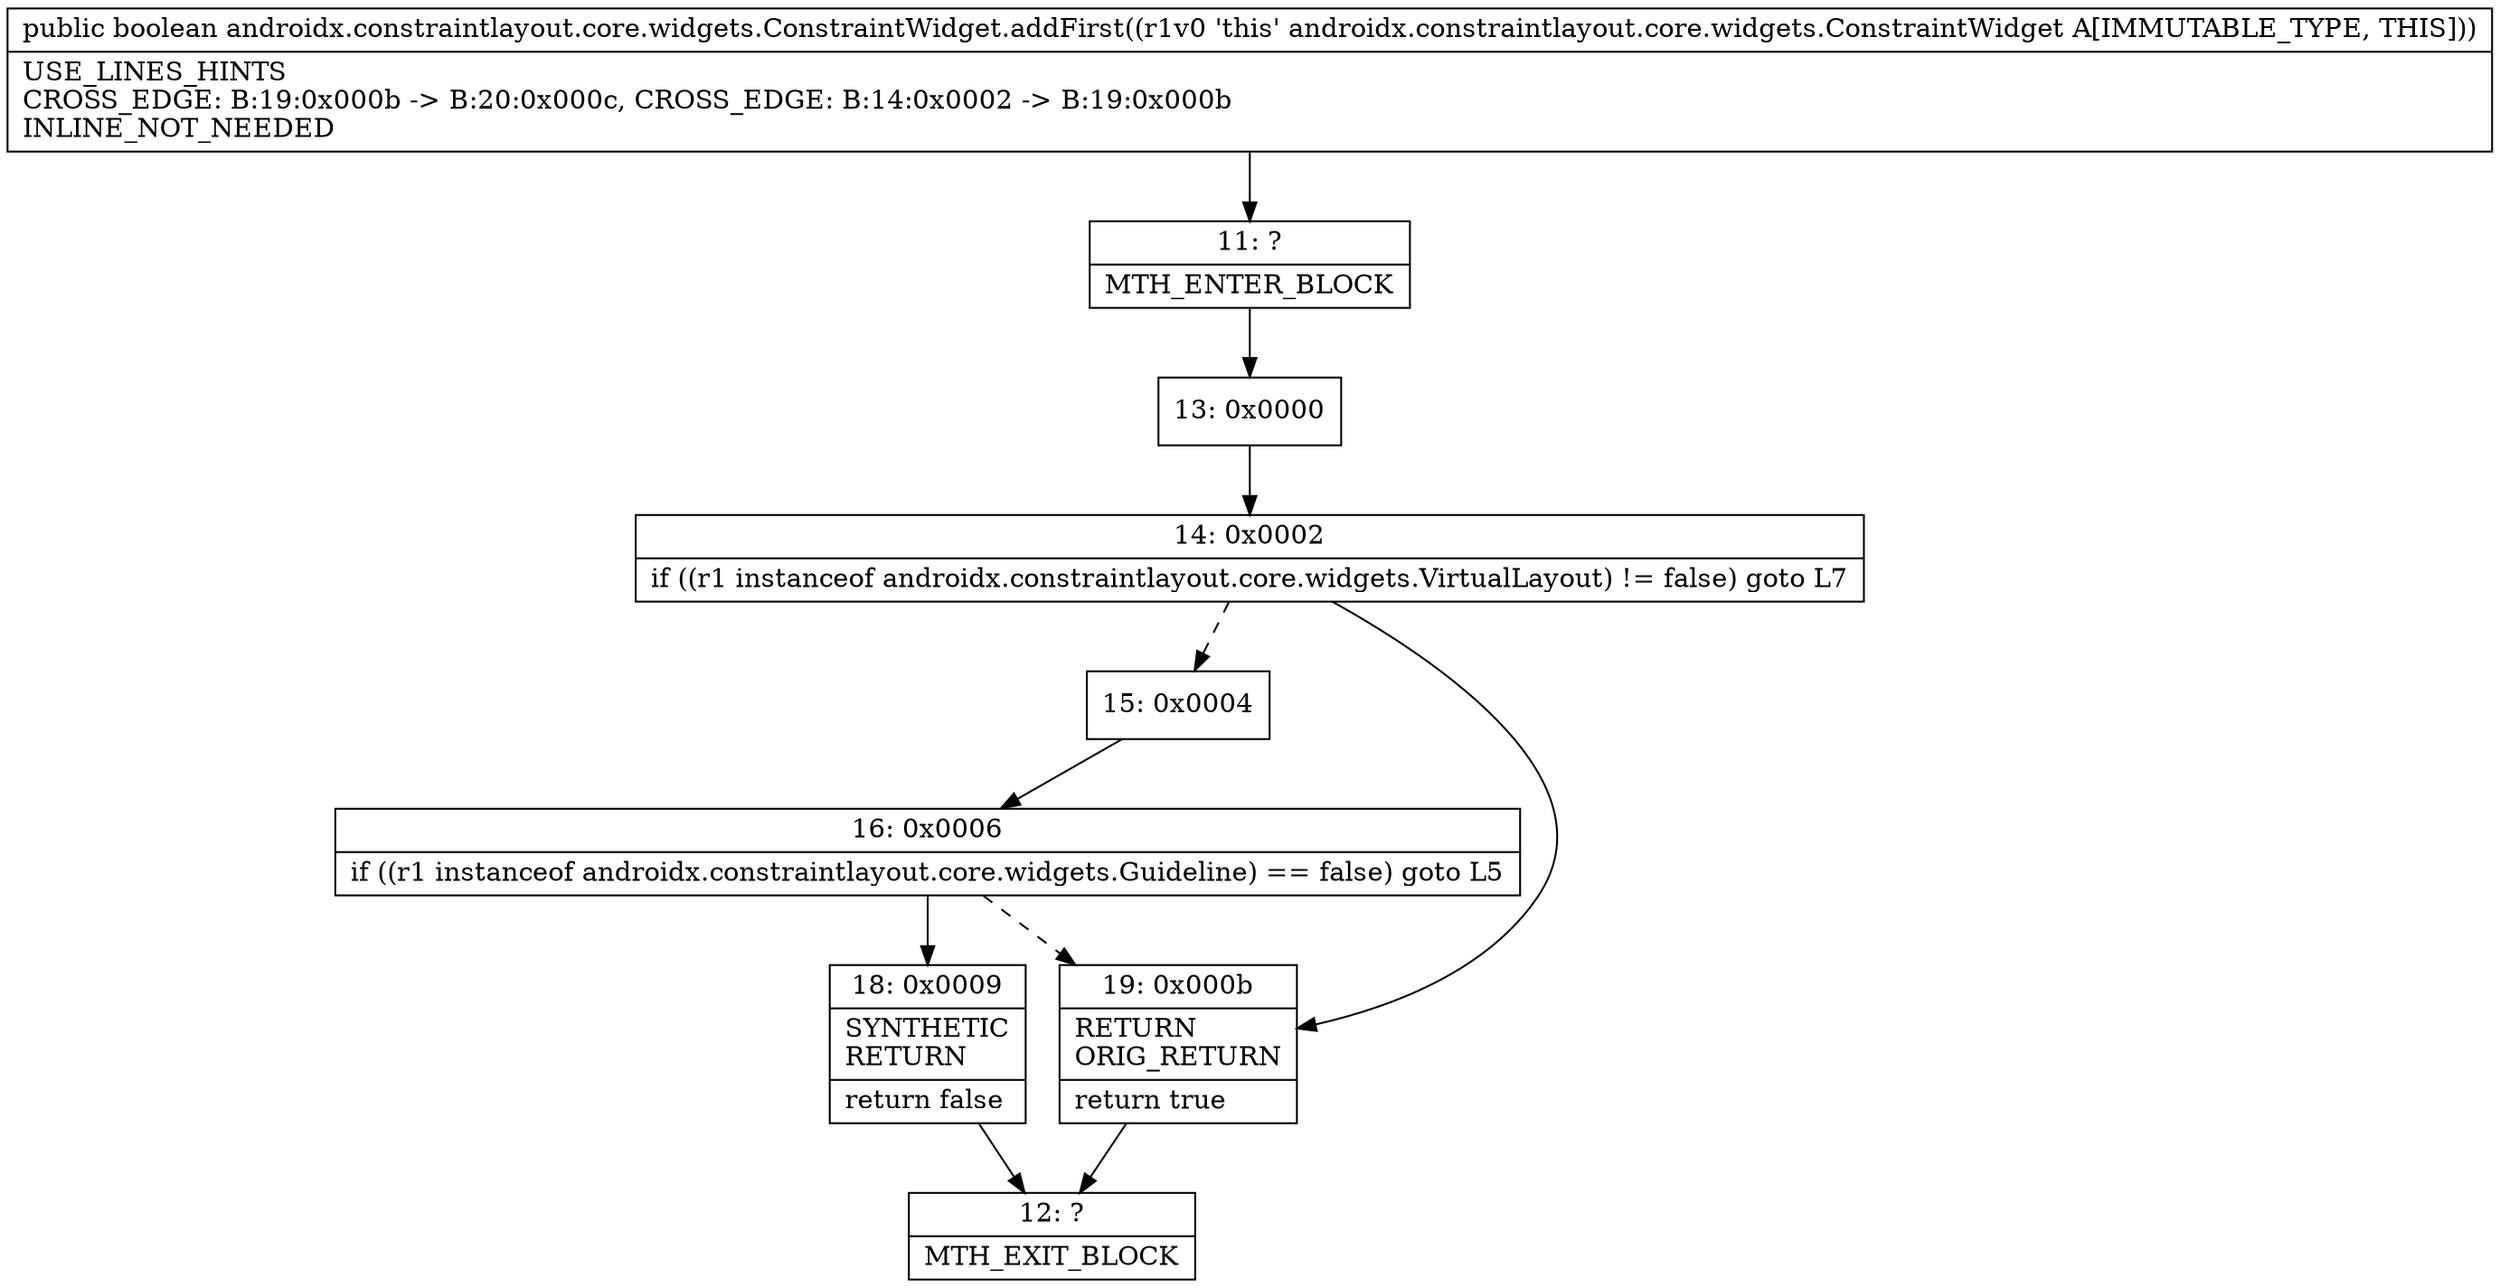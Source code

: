 digraph "CFG forandroidx.constraintlayout.core.widgets.ConstraintWidget.addFirst()Z" {
Node_11 [shape=record,label="{11\:\ ?|MTH_ENTER_BLOCK\l}"];
Node_13 [shape=record,label="{13\:\ 0x0000}"];
Node_14 [shape=record,label="{14\:\ 0x0002|if ((r1 instanceof androidx.constraintlayout.core.widgets.VirtualLayout) != false) goto L7\l}"];
Node_15 [shape=record,label="{15\:\ 0x0004}"];
Node_16 [shape=record,label="{16\:\ 0x0006|if ((r1 instanceof androidx.constraintlayout.core.widgets.Guideline) == false) goto L5\l}"];
Node_18 [shape=record,label="{18\:\ 0x0009|SYNTHETIC\lRETURN\l|return false\l}"];
Node_12 [shape=record,label="{12\:\ ?|MTH_EXIT_BLOCK\l}"];
Node_19 [shape=record,label="{19\:\ 0x000b|RETURN\lORIG_RETURN\l|return true\l}"];
MethodNode[shape=record,label="{public boolean androidx.constraintlayout.core.widgets.ConstraintWidget.addFirst((r1v0 'this' androidx.constraintlayout.core.widgets.ConstraintWidget A[IMMUTABLE_TYPE, THIS]))  | USE_LINES_HINTS\lCROSS_EDGE: B:19:0x000b \-\> B:20:0x000c, CROSS_EDGE: B:14:0x0002 \-\> B:19:0x000b\lINLINE_NOT_NEEDED\l}"];
MethodNode -> Node_11;Node_11 -> Node_13;
Node_13 -> Node_14;
Node_14 -> Node_15[style=dashed];
Node_14 -> Node_19;
Node_15 -> Node_16;
Node_16 -> Node_18;
Node_16 -> Node_19[style=dashed];
Node_18 -> Node_12;
Node_19 -> Node_12;
}

